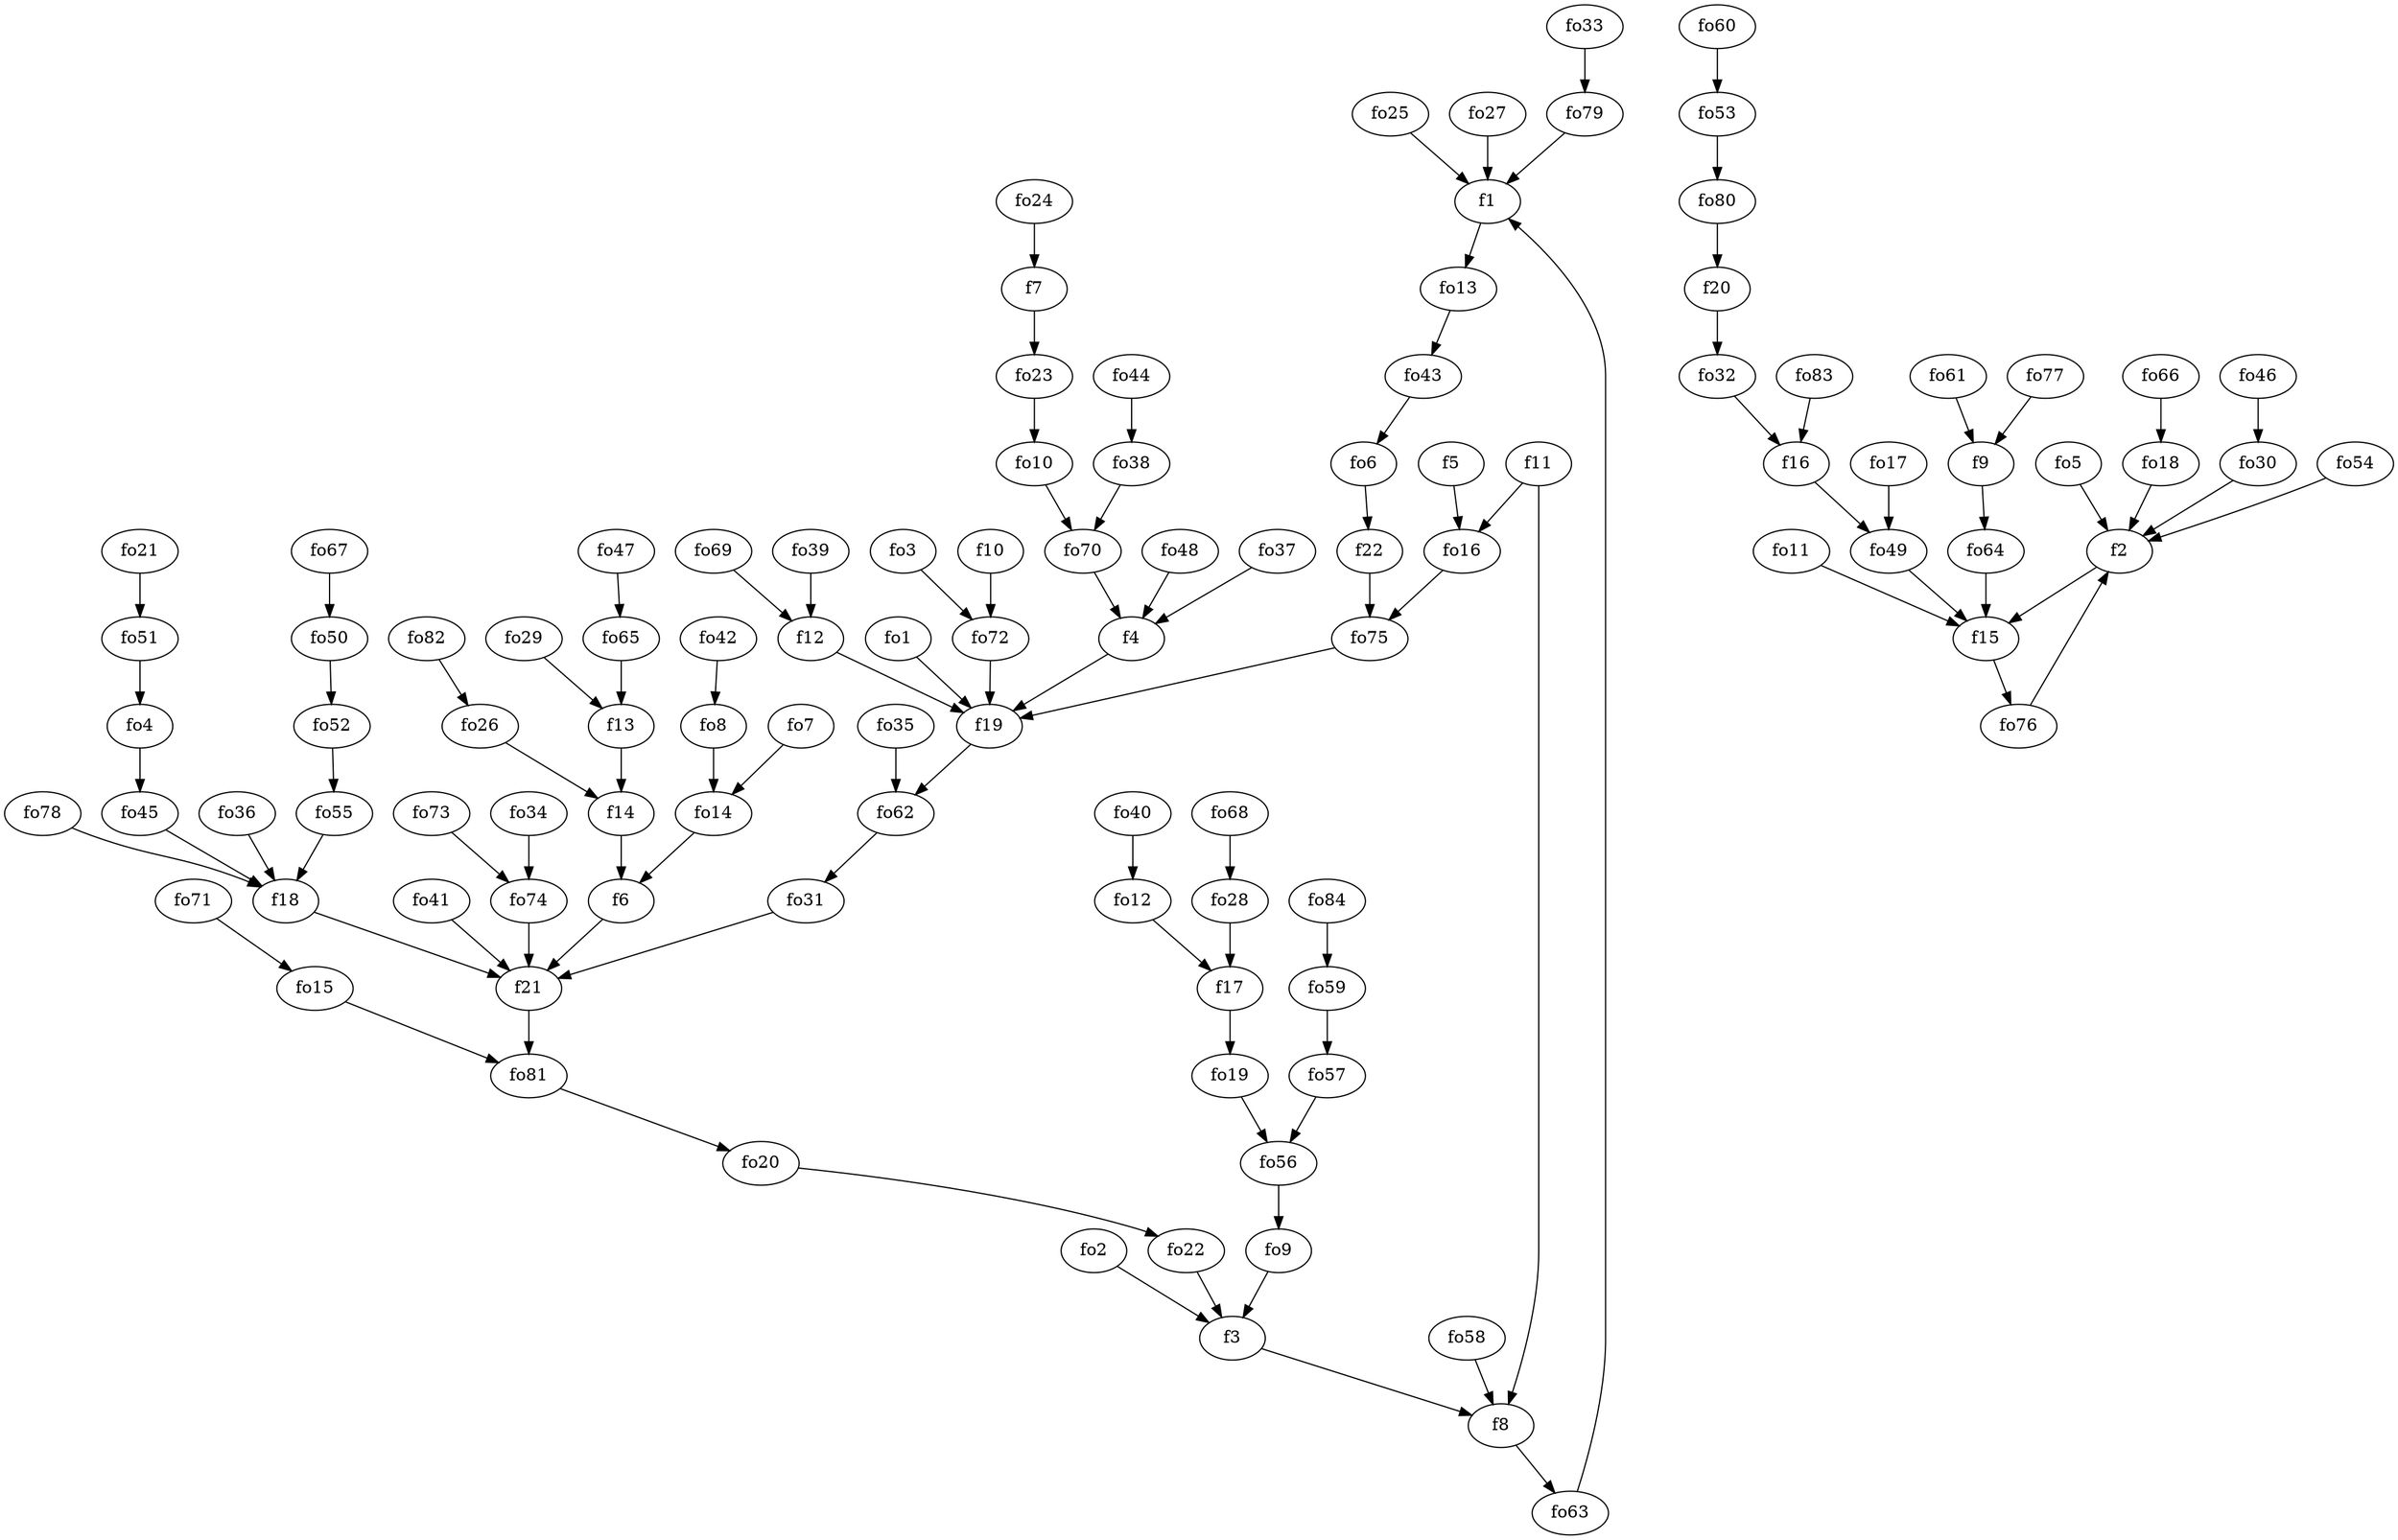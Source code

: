 strict digraph  {
f1;
f2;
f3;
f4;
f5;
f6;
f7;
f8;
f9;
f10;
f11;
f12;
f13;
f14;
f15;
f16;
f17;
f18;
f19;
f20;
f21;
f22;
fo1;
fo2;
fo3;
fo4;
fo5;
fo6;
fo7;
fo8;
fo9;
fo10;
fo11;
fo12;
fo13;
fo14;
fo15;
fo16;
fo17;
fo18;
fo19;
fo20;
fo21;
fo22;
fo23;
fo24;
fo25;
fo26;
fo27;
fo28;
fo29;
fo30;
fo31;
fo32;
fo33;
fo34;
fo35;
fo36;
fo37;
fo38;
fo39;
fo40;
fo41;
fo42;
fo43;
fo44;
fo45;
fo46;
fo47;
fo48;
fo49;
fo50;
fo51;
fo52;
fo53;
fo54;
fo55;
fo56;
fo57;
fo58;
fo59;
fo60;
fo61;
fo62;
fo63;
fo64;
fo65;
fo66;
fo67;
fo68;
fo69;
fo70;
fo71;
fo72;
fo73;
fo74;
fo75;
fo76;
fo77;
fo78;
fo79;
fo80;
fo81;
fo82;
fo83;
fo84;
f1 -> fo13  [weight=2];
f2 -> f15  [weight=2];
f3 -> f8  [weight=2];
f4 -> f19  [weight=2];
f5 -> fo16  [weight=2];
f6 -> f21  [weight=2];
f7 -> fo23  [weight=2];
f8 -> fo63  [weight=2];
f9 -> fo64  [weight=2];
f10 -> fo72  [weight=2];
f11 -> f8  [weight=2];
f11 -> fo16  [weight=2];
f12 -> f19  [weight=2];
f13 -> f14  [weight=2];
f14 -> f6  [weight=2];
f15 -> fo76  [weight=2];
f16 -> fo49  [weight=2];
f17 -> fo19  [weight=2];
f18 -> f21  [weight=2];
f19 -> fo62  [weight=2];
f20 -> fo32  [weight=2];
f21 -> fo81  [weight=2];
f22 -> fo75  [weight=2];
fo1 -> f19  [weight=2];
fo2 -> f3  [weight=2];
fo3 -> fo72  [weight=2];
fo4 -> fo45  [weight=2];
fo5 -> f2  [weight=2];
fo6 -> f22  [weight=2];
fo7 -> fo14  [weight=2];
fo8 -> fo14  [weight=2];
fo9 -> f3  [weight=2];
fo10 -> fo70  [weight=2];
fo11 -> f15  [weight=2];
fo12 -> f17  [weight=2];
fo13 -> fo43  [weight=2];
fo14 -> f6  [weight=2];
fo15 -> fo81  [weight=2];
fo16 -> fo75  [weight=2];
fo17 -> fo49  [weight=2];
fo18 -> f2  [weight=2];
fo19 -> fo56  [weight=2];
fo20 -> fo22  [weight=2];
fo21 -> fo51  [weight=2];
fo22 -> f3  [weight=2];
fo23 -> fo10  [weight=2];
fo24 -> f7  [weight=2];
fo25 -> f1  [weight=2];
fo26 -> f14  [weight=2];
fo27 -> f1  [weight=2];
fo28 -> f17  [weight=2];
fo29 -> f13  [weight=2];
fo30 -> f2  [weight=2];
fo31 -> f21  [weight=2];
fo32 -> f16  [weight=2];
fo33 -> fo79  [weight=2];
fo34 -> fo74  [weight=2];
fo35 -> fo62  [weight=2];
fo36 -> f18  [weight=2];
fo37 -> f4  [weight=2];
fo38 -> fo70  [weight=2];
fo39 -> f12  [weight=2];
fo40 -> fo12  [weight=2];
fo41 -> f21  [weight=2];
fo42 -> fo8  [weight=2];
fo43 -> fo6  [weight=2];
fo44 -> fo38  [weight=2];
fo45 -> f18  [weight=2];
fo46 -> fo30  [weight=2];
fo47 -> fo65  [weight=2];
fo48 -> f4  [weight=2];
fo49 -> f15  [weight=2];
fo50 -> fo52  [weight=2];
fo51 -> fo4  [weight=2];
fo52 -> fo55  [weight=2];
fo53 -> fo80  [weight=2];
fo54 -> f2  [weight=2];
fo55 -> f18  [weight=2];
fo56 -> fo9  [weight=2];
fo57 -> fo56  [weight=2];
fo58 -> f8  [weight=2];
fo59 -> fo57  [weight=2];
fo60 -> fo53  [weight=2];
fo61 -> f9  [weight=2];
fo62 -> fo31  [weight=2];
fo63 -> f1  [weight=2];
fo64 -> f15  [weight=2];
fo65 -> f13  [weight=2];
fo66 -> fo18  [weight=2];
fo67 -> fo50  [weight=2];
fo68 -> fo28  [weight=2];
fo69 -> f12  [weight=2];
fo70 -> f4  [weight=2];
fo71 -> fo15  [weight=2];
fo72 -> f19  [weight=2];
fo73 -> fo74  [weight=2];
fo74 -> f21  [weight=2];
fo75 -> f19  [weight=2];
fo76 -> f2  [weight=2];
fo77 -> f9  [weight=2];
fo78 -> f18  [weight=2];
fo79 -> f1  [weight=2];
fo80 -> f20  [weight=2];
fo81 -> fo20  [weight=2];
fo82 -> fo26  [weight=2];
fo83 -> f16  [weight=2];
fo84 -> fo59  [weight=2];
}
